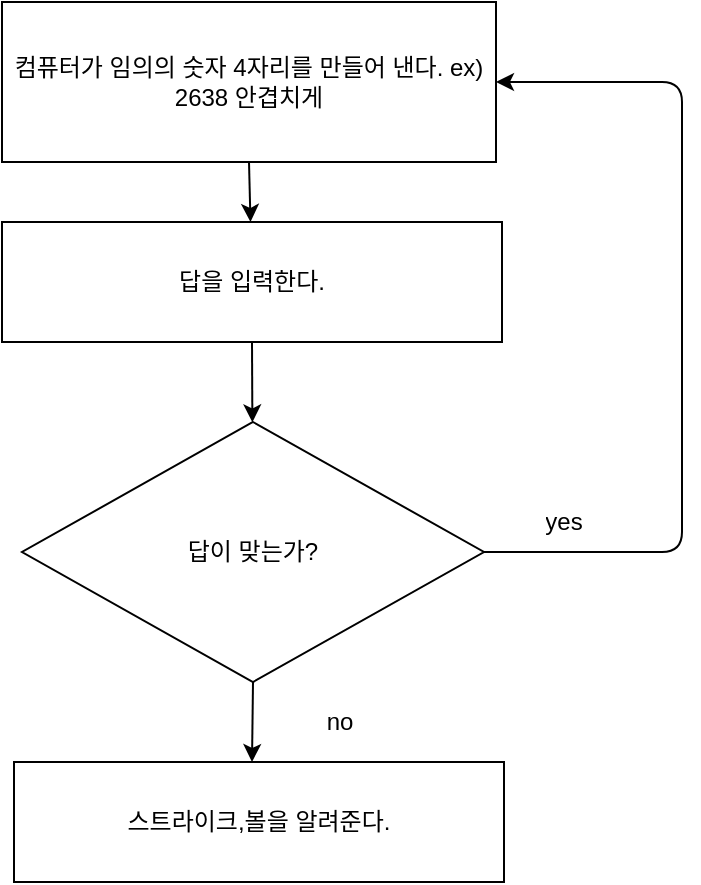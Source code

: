 <mxfile version="11.1.4" type="device"><diagram id="MSEmUV0LTehXeZ-PAn62" name="Page-1"><mxGraphModel dx="1590" dy="805" grid="1" gridSize="10" guides="1" tooltips="1" connect="1" arrows="1" fold="1" page="1" pageScale="1" pageWidth="827" pageHeight="1169" math="0" shadow="0"><root><mxCell id="0"/><mxCell id="1" parent="0"/><mxCell id="kU4uBY1PoxUpOS1r-Yx4-1" value="컴퓨터가 임의의 숫자 4자리를 만들어 낸다. ex) 2638 안겹치게" style="rounded=0;whiteSpace=wrap;html=1;" vertex="1" parent="1"><mxGeometry x="270" y="40" width="247" height="80" as="geometry"/></mxCell><mxCell id="kU4uBY1PoxUpOS1r-Yx4-2" value="" style="endArrow=classic;html=1;exitX=0.5;exitY=1;exitDx=0;exitDy=0;" edge="1" parent="1" source="kU4uBY1PoxUpOS1r-Yx4-1" target="kU4uBY1PoxUpOS1r-Yx4-3"><mxGeometry width="50" height="50" relative="1" as="geometry"><mxPoint x="270" y="190" as="sourcePoint"/><mxPoint x="394" y="160" as="targetPoint"/></mxGeometry></mxCell><mxCell id="kU4uBY1PoxUpOS1r-Yx4-3" value="답을 입력한다." style="rounded=0;whiteSpace=wrap;html=1;" vertex="1" parent="1"><mxGeometry x="270" y="150" width="250" height="60" as="geometry"/></mxCell><mxCell id="kU4uBY1PoxUpOS1r-Yx4-4" value="" style="endArrow=classic;html=1;exitX=0.5;exitY=1;exitDx=0;exitDy=0;" edge="1" parent="1" source="kU4uBY1PoxUpOS1r-Yx4-3" target="kU4uBY1PoxUpOS1r-Yx4-5"><mxGeometry width="50" height="50" relative="1" as="geometry"><mxPoint x="270" y="280" as="sourcePoint"/><mxPoint x="395" y="240" as="targetPoint"/></mxGeometry></mxCell><mxCell id="kU4uBY1PoxUpOS1r-Yx4-5" value="답이 맞는가?" style="rhombus;whiteSpace=wrap;html=1;" vertex="1" parent="1"><mxGeometry x="280" y="250" width="231" height="130" as="geometry"/></mxCell><mxCell id="kU4uBY1PoxUpOS1r-Yx4-6" value="" style="endArrow=classic;html=1;exitX=0.5;exitY=1;exitDx=0;exitDy=0;" edge="1" parent="1" source="kU4uBY1PoxUpOS1r-Yx4-5"><mxGeometry width="50" height="50" relative="1" as="geometry"><mxPoint x="270" y="450" as="sourcePoint"/><mxPoint x="395" y="420" as="targetPoint"/></mxGeometry></mxCell><mxCell id="kU4uBY1PoxUpOS1r-Yx4-7" value="스트라이크,볼을 알려준다." style="rounded=0;whiteSpace=wrap;html=1;" vertex="1" parent="1"><mxGeometry x="276" y="420" width="245" height="60" as="geometry"/></mxCell><mxCell id="kU4uBY1PoxUpOS1r-Yx4-8" value="" style="edgeStyle=elbowEdgeStyle;elbow=vertical;endArrow=classic;html=1;exitX=1;exitY=0.5;exitDx=0;exitDy=0;entryX=1;entryY=0.5;entryDx=0;entryDy=0;" edge="1" parent="1" source="kU4uBY1PoxUpOS1r-Yx4-5" target="kU4uBY1PoxUpOS1r-Yx4-1"><mxGeometry width="50" height="50" relative="1" as="geometry"><mxPoint x="270" y="550" as="sourcePoint"/><mxPoint x="320" y="500" as="targetPoint"/><Array as="points"><mxPoint x="610" y="190"/></Array></mxGeometry></mxCell><UserObject label="yes" placeholders="1" name="Variable" id="kU4uBY1PoxUpOS1r-Yx4-11"><mxCell style="text;html=1;strokeColor=none;fillColor=none;align=center;verticalAlign=middle;whiteSpace=wrap;overflow=hidden;" vertex="1" parent="1"><mxGeometry x="511" y="290" width="80" height="20" as="geometry"/></mxCell></UserObject><UserObject label="no" placeholders="1" name="Variable" id="kU4uBY1PoxUpOS1r-Yx4-12"><mxCell style="text;html=1;strokeColor=none;fillColor=none;align=center;verticalAlign=middle;whiteSpace=wrap;overflow=hidden;" vertex="1" parent="1"><mxGeometry x="398.5" y="390" width="80" height="20" as="geometry"/></mxCell></UserObject></root></mxGraphModel></diagram></mxfile>